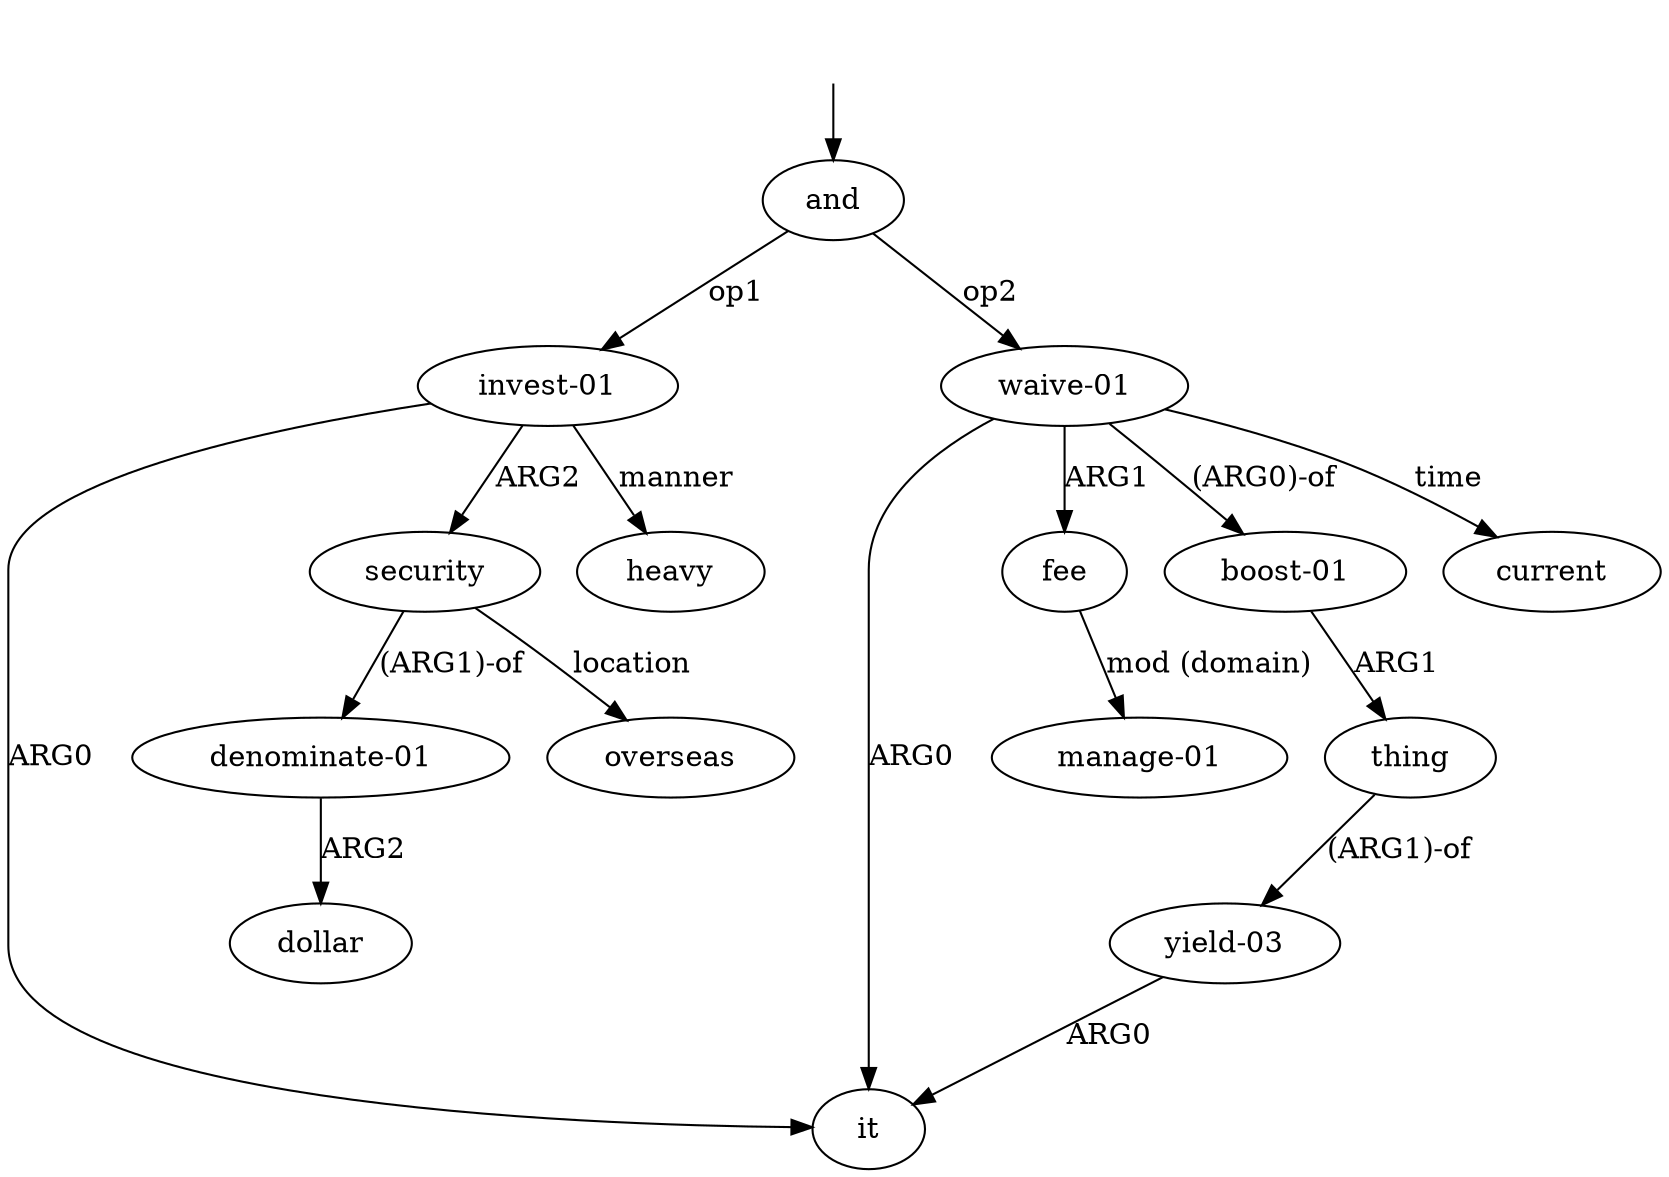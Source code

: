 digraph "20004015" {
  top [ style=invis ];
  top -> 0;
  0 [ label=<<table align="center" border="0" cellspacing="0"><tr><td colspan="2">and</td></tr></table>> ];
  1 [ label=<<table align="center" border="0" cellspacing="0"><tr><td colspan="2">invest-01</td></tr></table>> ];
  2 [ label=<<table align="center" border="0" cellspacing="0"><tr><td colspan="2">it</td></tr></table>> ];
  3 [ label=<<table align="center" border="0" cellspacing="0"><tr><td colspan="2">security</td></tr></table>> ];
  4 [ label=<<table align="center" border="0" cellspacing="0"><tr><td colspan="2">denominate-01</td></tr></table>> ];
  5 [ label=<<table align="center" border="0" cellspacing="0"><tr><td colspan="2">dollar</td></tr></table>> ];
  6 [ label=<<table align="center" border="0" cellspacing="0"><tr><td colspan="2">overseas</td></tr></table>> ];
  7 [ label=<<table align="center" border="0" cellspacing="0"><tr><td colspan="2">heavy</td></tr></table>> ];
  8 [ label=<<table align="center" border="0" cellspacing="0"><tr><td colspan="2">waive-01</td></tr></table>> ];
  9 [ label=<<table align="center" border="0" cellspacing="0"><tr><td colspan="2">fee</td></tr></table>> ];
  10 [ label=<<table align="center" border="0" cellspacing="0"><tr><td colspan="2">manage-01</td></tr></table>> ];
  11 [ label=<<table align="center" border="0" cellspacing="0"><tr><td colspan="2">boost-01</td></tr></table>> ];
  12 [ label=<<table align="center" border="0" cellspacing="0"><tr><td colspan="2">thing</td></tr></table>> ];
  13 [ label=<<table align="center" border="0" cellspacing="0"><tr><td colspan="2">yield-03</td></tr></table>> ];
  14 [ label=<<table align="center" border="0" cellspacing="0"><tr><td colspan="2">current</td></tr></table>> ];
  4 -> 5 [ label="ARG2" ];
  12 -> 13 [ label="(ARG1)-of" ];
  1 -> 2 [ label="ARG0" ];
  8 -> 2 [ label="ARG0" ];
  3 -> 6 [ label="location" ];
  8 -> 9 [ label="ARG1" ];
  1 -> 7 [ label="manner" ];
  1 -> 3 [ label="ARG2" ];
  13 -> 2 [ label="ARG0" ];
  8 -> 14 [ label="time" ];
  0 -> 8 [ label="op2" ];
  8 -> 11 [ label="(ARG0)-of" ];
  3 -> 4 [ label="(ARG1)-of" ];
  9 -> 10 [ label="mod (domain)" ];
  11 -> 12 [ label="ARG1" ];
  0 -> 1 [ label="op1" ];
}


